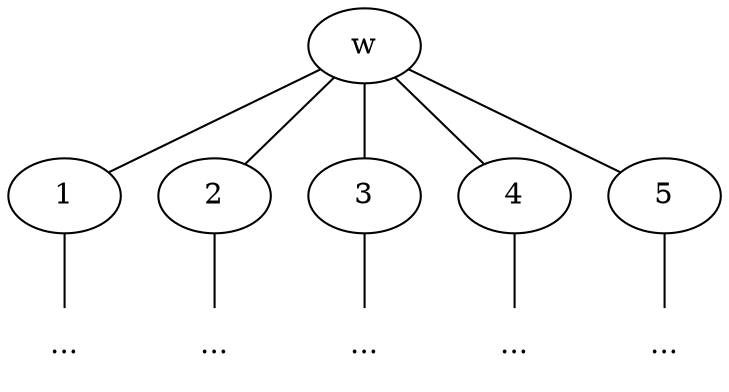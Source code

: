 graph g {
node [
shape = "ellipse"
];
"w" [ label = "w" ];
"1" [ label = "1" ];
"2" [ label = "2" ];
"3" [ label = "3" ];
"4" [ label = "4" ];
"5" [ label = "5" ];
"6" [ label = "..." shape = "none" ];
"7" [ label = "..." shape = "none" ];
"8" [ label = "..." shape = "none" ];
"9" [ label = "..." shape = "none" ];
"10" [ label = "..." shape = "none" ];
"w" -- "1";
"w" -- "2";
"w" -- "3";
"w" -- "4";
"w" -- "5";
"1" -- "6";
"2" -- "7";
"3" -- "8";
"4" -- "9";
"5" -- "10";
}
